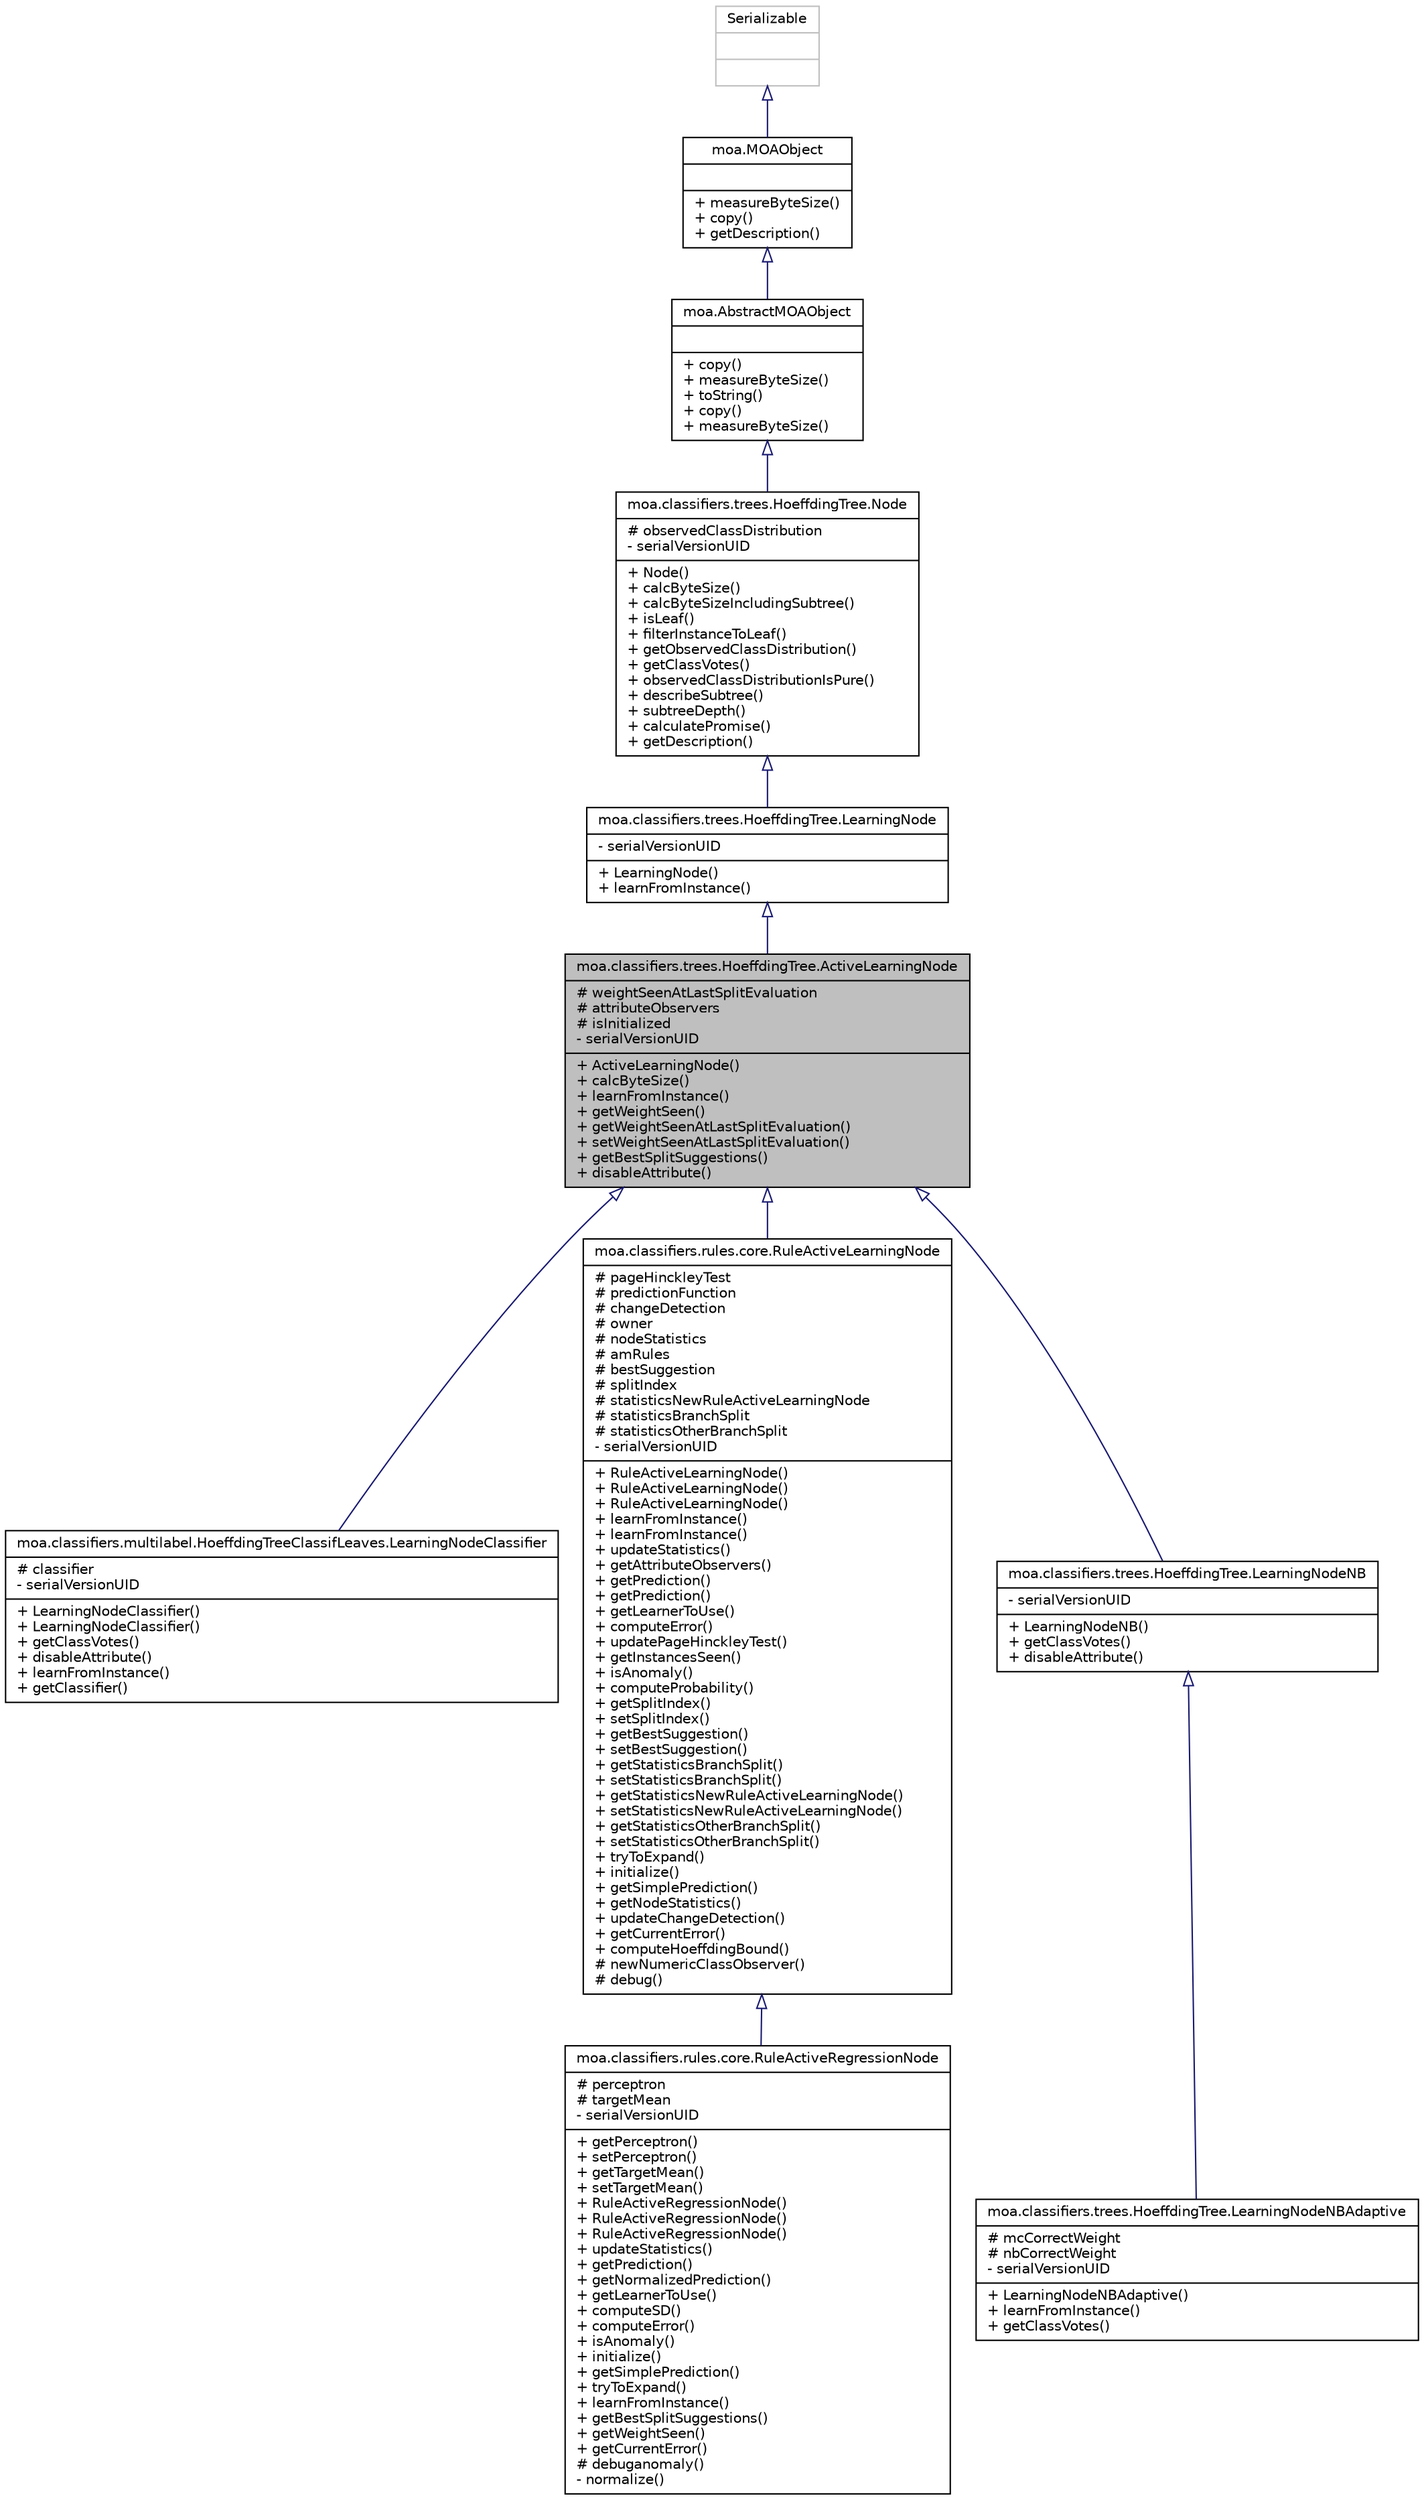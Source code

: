 digraph G
{
  edge [fontname="Helvetica",fontsize="10",labelfontname="Helvetica",labelfontsize="10"];
  node [fontname="Helvetica",fontsize="10",shape=record];
  Node1 [label="{moa.classifiers.trees.HoeffdingTree.ActiveLearningNode\n|# weightSeenAtLastSplitEvaluation\l# attributeObservers\l# isInitialized\l- serialVersionUID\l|+ ActiveLearningNode()\l+ calcByteSize()\l+ learnFromInstance()\l+ getWeightSeen()\l+ getWeightSeenAtLastSplitEvaluation()\l+ setWeightSeenAtLastSplitEvaluation()\l+ getBestSplitSuggestions()\l+ disableAttribute()\l}",height=0.2,width=0.4,color="black", fillcolor="grey75", style="filled" fontcolor="black"];
  Node2 -> Node1 [dir=back,color="midnightblue",fontsize="10",style="solid",arrowtail="empty",fontname="Helvetica"];
  Node2 [label="{moa.classifiers.trees.HoeffdingTree.LearningNode\n|- serialVersionUID\l|+ LearningNode()\l+ learnFromInstance()\l}",height=0.2,width=0.4,color="black", fillcolor="white", style="filled",URL="$classmoa_1_1classifiers_1_1trees_1_1HoeffdingTree_1_1LearningNode.html"];
  Node3 -> Node2 [dir=back,color="midnightblue",fontsize="10",style="solid",arrowtail="empty",fontname="Helvetica"];
  Node3 [label="{moa.classifiers.trees.HoeffdingTree.Node\n|# observedClassDistribution\l- serialVersionUID\l|+ Node()\l+ calcByteSize()\l+ calcByteSizeIncludingSubtree()\l+ isLeaf()\l+ filterInstanceToLeaf()\l+ getObservedClassDistribution()\l+ getClassVotes()\l+ observedClassDistributionIsPure()\l+ describeSubtree()\l+ subtreeDepth()\l+ calculatePromise()\l+ getDescription()\l}",height=0.2,width=0.4,color="black", fillcolor="white", style="filled",URL="$classmoa_1_1classifiers_1_1trees_1_1HoeffdingTree_1_1Node.html"];
  Node4 -> Node3 [dir=back,color="midnightblue",fontsize="10",style="solid",arrowtail="empty",fontname="Helvetica"];
  Node4 [label="{moa.AbstractMOAObject\n||+ copy()\l+ measureByteSize()\l+ toString()\l+ copy()\l+ measureByteSize()\l}",height=0.2,width=0.4,color="black", fillcolor="white", style="filled",URL="$classmoa_1_1AbstractMOAObject.html",tooltip="Abstract MOA Object."];
  Node5 -> Node4 [dir=back,color="midnightblue",fontsize="10",style="solid",arrowtail="empty",fontname="Helvetica"];
  Node5 [label="{moa.MOAObject\n||+ measureByteSize()\l+ copy()\l+ getDescription()\l}",height=0.2,width=0.4,color="black", fillcolor="white", style="filled",URL="$interfacemoa_1_1MOAObject.html",tooltip="Interface implemented by classes in MOA, so that all are serializable, can produce..."];
  Node6 -> Node5 [dir=back,color="midnightblue",fontsize="10",style="solid",arrowtail="empty",fontname="Helvetica"];
  Node6 [label="{Serializable\n||}",height=0.2,width=0.4,color="grey75", fillcolor="white", style="filled"];
  Node1 -> Node7 [dir=back,color="midnightblue",fontsize="10",style="solid",arrowtail="empty",fontname="Helvetica"];
  Node7 [label="{moa.classifiers.multilabel.HoeffdingTreeClassifLeaves.LearningNodeClassifier\n|# classifier\l- serialVersionUID\l|+ LearningNodeClassifier()\l+ LearningNodeClassifier()\l+ getClassVotes()\l+ disableAttribute()\l+ learnFromInstance()\l+ getClassifier()\l}",height=0.2,width=0.4,color="black", fillcolor="white", style="filled",URL="$classmoa_1_1classifiers_1_1multilabel_1_1HoeffdingTreeClassifLeaves_1_1LearningNodeClassifier.html"];
  Node1 -> Node8 [dir=back,color="midnightblue",fontsize="10",style="solid",arrowtail="empty",fontname="Helvetica"];
  Node8 [label="{moa.classifiers.rules.core.RuleActiveLearningNode\n|# pageHinckleyTest\l# predictionFunction\l# changeDetection\l# owner\l# nodeStatistics\l# amRules\l# bestSuggestion\l# splitIndex\l# statisticsNewRuleActiveLearningNode\l# statisticsBranchSplit\l# statisticsOtherBranchSplit\l- serialVersionUID\l|+ RuleActiveLearningNode()\l+ RuleActiveLearningNode()\l+ RuleActiveLearningNode()\l+ learnFromInstance()\l+ learnFromInstance()\l+ updateStatistics()\l+ getAttributeObservers()\l+ getPrediction()\l+ getPrediction()\l+ getLearnerToUse()\l+ computeError()\l+ updatePageHinckleyTest()\l+ getInstancesSeen()\l+ isAnomaly()\l+ computeProbability()\l+ getSplitIndex()\l+ setSplitIndex()\l+ getBestSuggestion()\l+ setBestSuggestion()\l+ getStatisticsBranchSplit()\l+ setStatisticsBranchSplit()\l+ getStatisticsNewRuleActiveLearningNode()\l+ setStatisticsNewRuleActiveLearningNode()\l+ getStatisticsOtherBranchSplit()\l+ setStatisticsOtherBranchSplit()\l+ tryToExpand()\l+ initialize()\l+ getSimplePrediction()\l+ getNodeStatistics()\l+ updateChangeDetection()\l+ getCurrentError()\l+ computeHoeffdingBound()\l# newNumericClassObserver()\l# debug()\l}",height=0.2,width=0.4,color="black", fillcolor="white", style="filled",URL="$classmoa_1_1classifiers_1_1rules_1_1core_1_1RuleActiveLearningNode.html",tooltip="A modified ActiveLearningNode that uses a Perceptron as the leaf node model, and..."];
  Node8 -> Node9 [dir=back,color="midnightblue",fontsize="10",style="solid",arrowtail="empty",fontname="Helvetica"];
  Node9 [label="{moa.classifiers.rules.core.RuleActiveRegressionNode\n|# perceptron\l# targetMean\l- serialVersionUID\l|+ getPerceptron()\l+ setPerceptron()\l+ getTargetMean()\l+ setTargetMean()\l+ RuleActiveRegressionNode()\l+ RuleActiveRegressionNode()\l+ RuleActiveRegressionNode()\l+ updateStatistics()\l+ getPrediction()\l+ getNormalizedPrediction()\l+ getLearnerToUse()\l+ computeSD()\l+ computeError()\l+ isAnomaly()\l+ initialize()\l+ getSimplePrediction()\l+ tryToExpand()\l+ learnFromInstance()\l+ getBestSplitSuggestions()\l+ getWeightSeen()\l+ getCurrentError()\l# debuganomaly()\l- normalize()\l}",height=0.2,width=0.4,color="black", fillcolor="white", style="filled",URL="$classmoa_1_1classifiers_1_1rules_1_1core_1_1RuleActiveRegressionNode.html",tooltip="A modified ActiveLearningNode that uses a Perceptron as the leaf node model, and..."];
  Node1 -> Node10 [dir=back,color="midnightblue",fontsize="10",style="solid",arrowtail="empty",fontname="Helvetica"];
  Node10 [label="{moa.classifiers.trees.HoeffdingTree.LearningNodeNB\n|- serialVersionUID\l|+ LearningNodeNB()\l+ getClassVotes()\l+ disableAttribute()\l}",height=0.2,width=0.4,color="black", fillcolor="white", style="filled",URL="$classmoa_1_1classifiers_1_1trees_1_1HoeffdingTree_1_1LearningNodeNB.html"];
  Node10 -> Node11 [dir=back,color="midnightblue",fontsize="10",style="solid",arrowtail="empty",fontname="Helvetica"];
  Node11 [label="{moa.classifiers.trees.HoeffdingTree.LearningNodeNBAdaptive\n|# mcCorrectWeight\l# nbCorrectWeight\l- serialVersionUID\l|+ LearningNodeNBAdaptive()\l+ learnFromInstance()\l+ getClassVotes()\l}",height=0.2,width=0.4,color="black", fillcolor="white", style="filled",URL="$classmoa_1_1classifiers_1_1trees_1_1HoeffdingTree_1_1LearningNodeNBAdaptive.html"];
}
